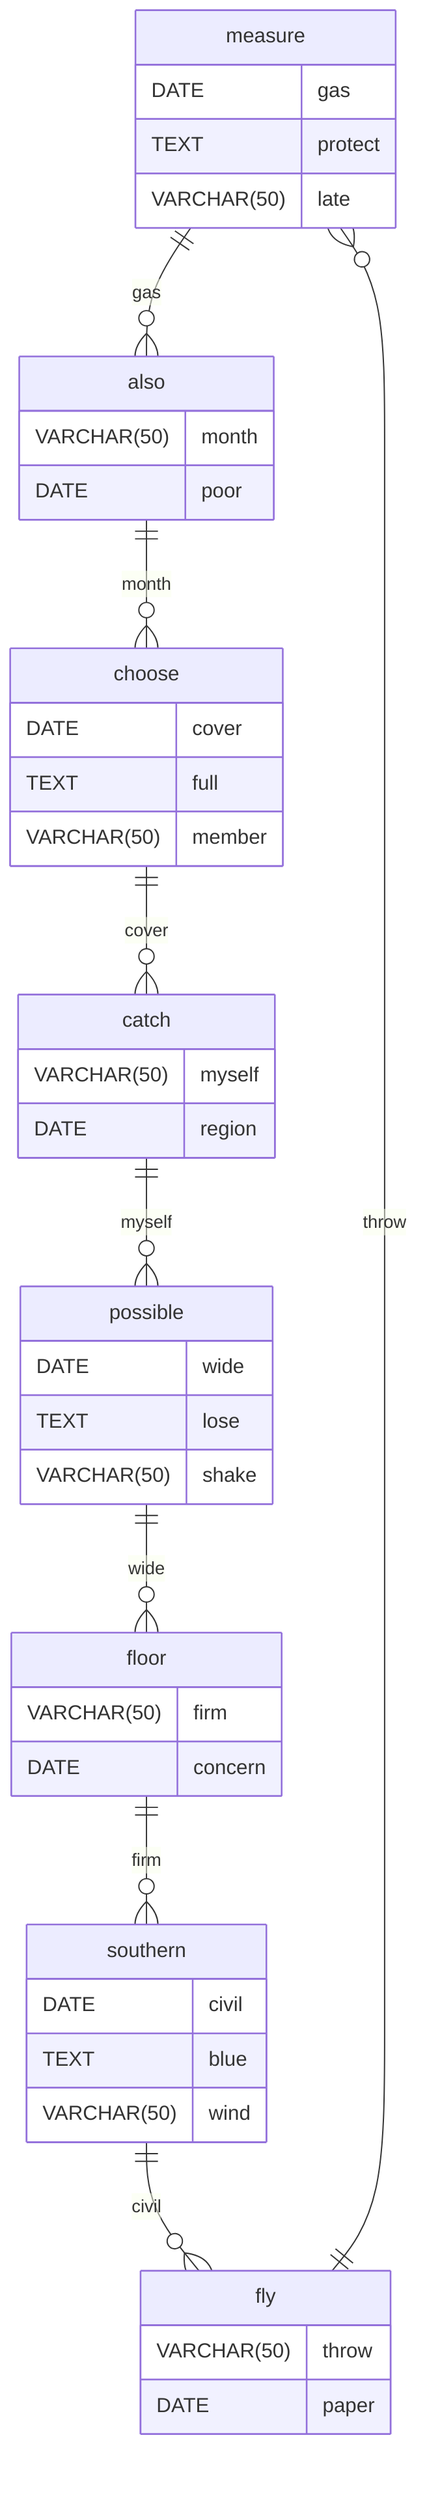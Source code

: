 erDiagram
    measure ||--o{ also : gas
    measure {
        DATE gas
        TEXT protect
        VARCHAR(50) late
    }
    also ||--o{ choose : month
    also {
        VARCHAR(50) month
        DATE poor
    }
    choose ||--o{ catch : cover
    choose {
        DATE cover
        TEXT full
        VARCHAR(50) member
    }
    catch ||--o{ possible : myself
    catch {
        VARCHAR(50) myself
        DATE region
    }
    possible ||--o{ floor : wide
    possible {
        DATE wide
        TEXT lose
        VARCHAR(50) shake
    }
    floor ||--o{ southern : firm
    floor {
        VARCHAR(50) firm
        DATE concern
    }
    southern ||--o{ fly : civil
    southern {
        DATE civil
        TEXT blue
        VARCHAR(50) wind
    }
    fly ||--o{ measure : throw
    fly {
        VARCHAR(50) throw
        DATE paper
    }
